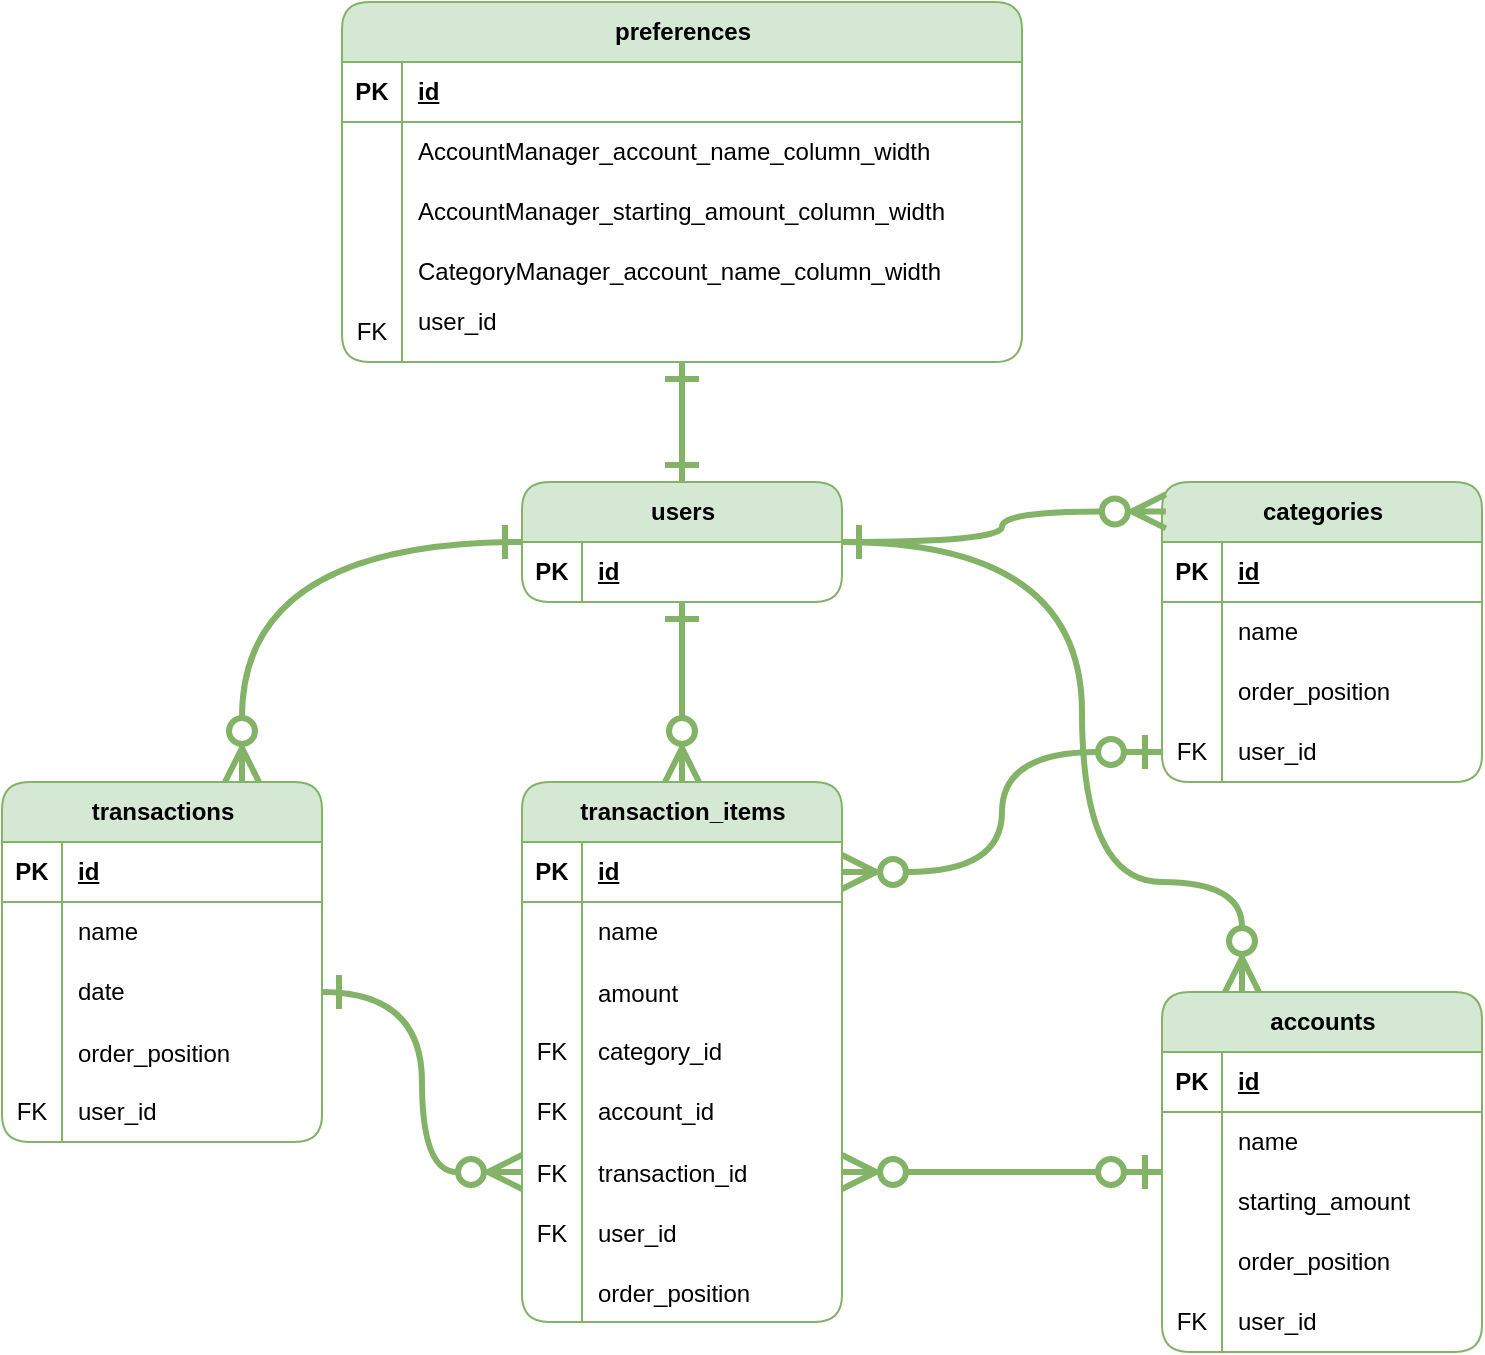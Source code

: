 <mxfile>
    <diagram id="R2lEEEUBdFMjLlhIrx00" name="Page-1">
        <mxGraphModel dx="1112" dy="1687" grid="1" gridSize="10" guides="1" tooltips="1" connect="1" arrows="1" fold="1" page="1" pageScale="1" pageWidth="850" pageHeight="1100" math="0" shadow="0" extFonts="Permanent Marker^https://fonts.googleapis.com/css?family=Permanent+Marker">
            <root>
                <mxCell id="0"/>
                <mxCell id="1" parent="0"/>
                <mxCell id="TJ_JR5VQIeQ7h5z75Moj-130" style="edgeStyle=orthogonalEdgeStyle;rounded=0;orthogonalLoop=1;jettySize=auto;html=1;entryX=1;entryY=0.5;entryDx=0;entryDy=0;shadow=0;strokeColor=#82b366;strokeWidth=3;align=center;verticalAlign=middle;fontFamily=Helvetica;fontSize=11;fontColor=default;labelBackgroundColor=default;elbow=vertical;jumpStyle=none;jumpSize=6;startArrow=ERzeroToOne;startFill=0;endArrow=ERzeroToMany;endFill=0;endSize=13;flowAnimation=0;targetPerimeterSpacing=0;curved=1;fillColor=#d5e8d4;startSize=13;" parent="1" source="TJ_JR5VQIeQ7h5z75Moj-18" target="TJ_JR5VQIeQ7h5z75Moj-89" edge="1">
                    <mxGeometry relative="1" as="geometry"/>
                </mxCell>
                <mxCell id="TJ_JR5VQIeQ7h5z75Moj-18" value="accounts" style="shape=table;startSize=30;container=1;collapsible=1;childLayout=tableLayout;fixedRows=1;rowLines=0;fontStyle=1;align=center;resizeLast=1;html=1;fillColor=#d5e8d4;strokeColor=#82b366;rounded=1;" parent="1" vertex="1">
                    <mxGeometry x="760" y="415" width="160" height="180" as="geometry"/>
                </mxCell>
                <mxCell id="TJ_JR5VQIeQ7h5z75Moj-19" value="" style="shape=tableRow;horizontal=0;startSize=0;swimlaneHead=0;swimlaneBody=0;fillColor=none;collapsible=0;dropTarget=0;points=[[0,0.5],[1,0.5]];portConstraint=eastwest;top=0;left=0;right=0;bottom=1;strokeColor=inherit;" parent="TJ_JR5VQIeQ7h5z75Moj-18" vertex="1">
                    <mxGeometry y="30" width="160" height="30" as="geometry"/>
                </mxCell>
                <mxCell id="TJ_JR5VQIeQ7h5z75Moj-20" value="PK" style="shape=partialRectangle;connectable=0;fillColor=none;top=0;left=0;bottom=0;right=0;fontStyle=1;overflow=hidden;whiteSpace=wrap;html=1;" parent="TJ_JR5VQIeQ7h5z75Moj-19" vertex="1">
                    <mxGeometry width="30" height="30" as="geometry">
                        <mxRectangle width="30" height="30" as="alternateBounds"/>
                    </mxGeometry>
                </mxCell>
                <mxCell id="TJ_JR5VQIeQ7h5z75Moj-21" value="id" style="shape=partialRectangle;connectable=0;fillColor=none;top=0;left=0;bottom=0;right=0;align=left;spacingLeft=6;fontStyle=5;overflow=hidden;whiteSpace=wrap;html=1;" parent="TJ_JR5VQIeQ7h5z75Moj-19" vertex="1">
                    <mxGeometry x="30" width="130" height="30" as="geometry">
                        <mxRectangle width="130" height="30" as="alternateBounds"/>
                    </mxGeometry>
                </mxCell>
                <mxCell id="TJ_JR5VQIeQ7h5z75Moj-22" value="" style="shape=tableRow;horizontal=0;startSize=0;swimlaneHead=0;swimlaneBody=0;fillColor=none;collapsible=0;dropTarget=0;points=[[0,0.5],[1,0.5]];portConstraint=eastwest;top=0;left=0;right=0;bottom=0;strokeColor=default;" parent="TJ_JR5VQIeQ7h5z75Moj-18" vertex="1">
                    <mxGeometry y="60" width="160" height="30" as="geometry"/>
                </mxCell>
                <mxCell id="TJ_JR5VQIeQ7h5z75Moj-23" value="" style="shape=partialRectangle;connectable=0;fillColor=none;top=0;left=0;bottom=0;right=0;editable=1;overflow=hidden;whiteSpace=wrap;html=1;" parent="TJ_JR5VQIeQ7h5z75Moj-22" vertex="1">
                    <mxGeometry width="30" height="30" as="geometry">
                        <mxRectangle width="30" height="30" as="alternateBounds"/>
                    </mxGeometry>
                </mxCell>
                <mxCell id="TJ_JR5VQIeQ7h5z75Moj-24" value="name" style="shape=partialRectangle;connectable=0;fillColor=none;top=0;left=0;bottom=0;right=0;align=left;spacingLeft=6;overflow=hidden;whiteSpace=wrap;html=1;" parent="TJ_JR5VQIeQ7h5z75Moj-22" vertex="1">
                    <mxGeometry x="30" width="130" height="30" as="geometry">
                        <mxRectangle width="130" height="30" as="alternateBounds"/>
                    </mxGeometry>
                </mxCell>
                <mxCell id="TJ_JR5VQIeQ7h5z75Moj-25" value="" style="shape=tableRow;horizontal=0;startSize=0;swimlaneHead=0;swimlaneBody=0;fillColor=none;collapsible=0;dropTarget=0;points=[[0,0.5],[1,0.5]];portConstraint=eastwest;top=0;left=0;right=0;bottom=0;" parent="TJ_JR5VQIeQ7h5z75Moj-18" vertex="1">
                    <mxGeometry y="90" width="160" height="30" as="geometry"/>
                </mxCell>
                <mxCell id="TJ_JR5VQIeQ7h5z75Moj-26" value="" style="shape=partialRectangle;connectable=0;fillColor=none;top=0;left=0;bottom=0;right=0;editable=1;overflow=hidden;whiteSpace=wrap;html=1;" parent="TJ_JR5VQIeQ7h5z75Moj-25" vertex="1">
                    <mxGeometry width="30" height="30" as="geometry">
                        <mxRectangle width="30" height="30" as="alternateBounds"/>
                    </mxGeometry>
                </mxCell>
                <mxCell id="TJ_JR5VQIeQ7h5z75Moj-27" value="starting_amount" style="shape=partialRectangle;connectable=0;fillColor=none;top=0;left=0;bottom=0;right=0;align=left;spacingLeft=6;overflow=hidden;whiteSpace=wrap;html=1;" parent="TJ_JR5VQIeQ7h5z75Moj-25" vertex="1">
                    <mxGeometry x="30" width="130" height="30" as="geometry">
                        <mxRectangle width="130" height="30" as="alternateBounds"/>
                    </mxGeometry>
                </mxCell>
                <mxCell id="TJ_JR5VQIeQ7h5z75Moj-28" value="" style="shape=tableRow;horizontal=0;startSize=0;swimlaneHead=0;swimlaneBody=0;fillColor=none;collapsible=0;dropTarget=0;points=[[0,0.5],[1,0.5]];portConstraint=eastwest;top=0;left=0;right=0;bottom=0;" parent="TJ_JR5VQIeQ7h5z75Moj-18" vertex="1">
                    <mxGeometry y="120" width="160" height="30" as="geometry"/>
                </mxCell>
                <mxCell id="TJ_JR5VQIeQ7h5z75Moj-29" value="" style="shape=partialRectangle;connectable=0;fillColor=none;top=0;left=0;bottom=0;right=0;editable=1;overflow=hidden;whiteSpace=wrap;html=1;" parent="TJ_JR5VQIeQ7h5z75Moj-28" vertex="1">
                    <mxGeometry width="30" height="30" as="geometry">
                        <mxRectangle width="30" height="30" as="alternateBounds"/>
                    </mxGeometry>
                </mxCell>
                <mxCell id="TJ_JR5VQIeQ7h5z75Moj-30" value="order_position&lt;span style=&quot;white-space: pre;&quot;&gt;&#9;&lt;/span&gt;" style="shape=partialRectangle;connectable=0;fillColor=none;top=0;left=0;bottom=0;right=0;align=left;spacingLeft=6;overflow=hidden;whiteSpace=wrap;html=1;" parent="TJ_JR5VQIeQ7h5z75Moj-28" vertex="1">
                    <mxGeometry x="30" width="130" height="30" as="geometry">
                        <mxRectangle width="130" height="30" as="alternateBounds"/>
                    </mxGeometry>
                </mxCell>
                <mxCell id="TJ_JR5VQIeQ7h5z75Moj-38" value="" style="shape=tableRow;horizontal=0;startSize=0;swimlaneHead=0;swimlaneBody=0;fillColor=none;collapsible=0;dropTarget=0;points=[[0,0.5],[1,0.5]];portConstraint=eastwest;top=0;left=0;right=0;bottom=0;" parent="TJ_JR5VQIeQ7h5z75Moj-18" vertex="1">
                    <mxGeometry y="150" width="160" height="30" as="geometry"/>
                </mxCell>
                <mxCell id="TJ_JR5VQIeQ7h5z75Moj-39" value="FK" style="shape=partialRectangle;connectable=0;fillColor=none;top=0;left=0;bottom=0;right=0;fontStyle=0;overflow=hidden;whiteSpace=wrap;html=1;" parent="TJ_JR5VQIeQ7h5z75Moj-38" vertex="1">
                    <mxGeometry width="30" height="30" as="geometry">
                        <mxRectangle width="30" height="30" as="alternateBounds"/>
                    </mxGeometry>
                </mxCell>
                <mxCell id="TJ_JR5VQIeQ7h5z75Moj-40" value="user_id" style="shape=partialRectangle;connectable=0;fillColor=none;top=0;left=0;bottom=0;right=0;align=left;spacingLeft=6;fontStyle=0;overflow=hidden;whiteSpace=wrap;html=1;" parent="TJ_JR5VQIeQ7h5z75Moj-38" vertex="1">
                    <mxGeometry x="30" width="130" height="30" as="geometry">
                        <mxRectangle width="130" height="30" as="alternateBounds"/>
                    </mxGeometry>
                </mxCell>
                <mxCell id="TJ_JR5VQIeQ7h5z75Moj-129" style="edgeStyle=orthogonalEdgeStyle;rounded=0;orthogonalLoop=1;jettySize=auto;html=1;entryX=1;entryY=0.5;entryDx=0;entryDy=0;shadow=0;strokeColor=#82b366;strokeWidth=3;align=center;verticalAlign=middle;fontFamily=Helvetica;fontSize=11;fontColor=default;labelBackgroundColor=default;elbow=vertical;jumpStyle=none;jumpSize=6;startArrow=ERzeroToOne;startFill=0;endArrow=ERzeroToMany;endFill=0;endSize=13;flowAnimation=0;targetPerimeterSpacing=0;curved=1;fillColor=#d5e8d4;exitX=0;exitY=0.5;exitDx=0;exitDy=0;startSize=13;sourcePerimeterSpacing=0;" parent="1" source="TJ_JR5VQIeQ7h5z75Moj-54" target="TJ_JR5VQIeQ7h5z75Moj-71" edge="1">
                    <mxGeometry relative="1" as="geometry"/>
                </mxCell>
                <mxCell id="TJ_JR5VQIeQ7h5z75Moj-41" value="categories" style="shape=table;startSize=30;container=1;collapsible=1;childLayout=tableLayout;fixedRows=1;rowLines=0;fontStyle=1;align=center;resizeLast=1;html=1;fillColor=#d5e8d4;strokeColor=#82b366;rounded=1;direction=east;shadow=0;" parent="1" vertex="1">
                    <mxGeometry x="760" y="160" width="160" height="150" as="geometry"/>
                </mxCell>
                <mxCell id="TJ_JR5VQIeQ7h5z75Moj-42" value="" style="shape=tableRow;horizontal=0;startSize=0;swimlaneHead=0;swimlaneBody=0;fillColor=none;collapsible=0;dropTarget=0;points=[[0,0.5],[1,0.5]];portConstraint=eastwest;top=0;left=0;right=0;bottom=1;strokeColor=inherit;" parent="TJ_JR5VQIeQ7h5z75Moj-41" vertex="1">
                    <mxGeometry y="30" width="160" height="30" as="geometry"/>
                </mxCell>
                <mxCell id="TJ_JR5VQIeQ7h5z75Moj-43" value="PK" style="shape=partialRectangle;connectable=0;fillColor=none;top=0;left=0;bottom=0;right=0;fontStyle=1;overflow=hidden;whiteSpace=wrap;html=1;" parent="TJ_JR5VQIeQ7h5z75Moj-42" vertex="1">
                    <mxGeometry width="30" height="30" as="geometry">
                        <mxRectangle width="30" height="30" as="alternateBounds"/>
                    </mxGeometry>
                </mxCell>
                <mxCell id="TJ_JR5VQIeQ7h5z75Moj-44" value="id" style="shape=partialRectangle;connectable=0;fillColor=none;top=0;left=0;bottom=0;right=0;align=left;spacingLeft=6;fontStyle=5;overflow=hidden;whiteSpace=wrap;html=1;strokeColor=default;" parent="TJ_JR5VQIeQ7h5z75Moj-42" vertex="1">
                    <mxGeometry x="30" width="130" height="30" as="geometry">
                        <mxRectangle width="130" height="30" as="alternateBounds"/>
                    </mxGeometry>
                </mxCell>
                <mxCell id="TJ_JR5VQIeQ7h5z75Moj-45" value="" style="shape=tableRow;horizontal=0;startSize=0;swimlaneHead=0;swimlaneBody=0;fillColor=none;collapsible=0;dropTarget=0;points=[[0,0.5],[1,0.5]];portConstraint=eastwest;top=0;left=0;right=0;bottom=0;" parent="TJ_JR5VQIeQ7h5z75Moj-41" vertex="1">
                    <mxGeometry y="60" width="160" height="30" as="geometry"/>
                </mxCell>
                <mxCell id="TJ_JR5VQIeQ7h5z75Moj-46" value="" style="shape=partialRectangle;connectable=0;fillColor=none;top=0;left=0;bottom=0;right=0;editable=1;overflow=hidden;whiteSpace=wrap;html=1;" parent="TJ_JR5VQIeQ7h5z75Moj-45" vertex="1">
                    <mxGeometry width="30" height="30" as="geometry">
                        <mxRectangle width="30" height="30" as="alternateBounds"/>
                    </mxGeometry>
                </mxCell>
                <mxCell id="TJ_JR5VQIeQ7h5z75Moj-47" value="name" style="shape=partialRectangle;connectable=0;fillColor=none;top=0;left=0;bottom=0;right=0;align=left;spacingLeft=6;overflow=hidden;whiteSpace=wrap;html=1;" parent="TJ_JR5VQIeQ7h5z75Moj-45" vertex="1">
                    <mxGeometry x="30" width="130" height="30" as="geometry">
                        <mxRectangle width="130" height="30" as="alternateBounds"/>
                    </mxGeometry>
                </mxCell>
                <mxCell id="TJ_JR5VQIeQ7h5z75Moj-51" value="" style="shape=tableRow;horizontal=0;startSize=0;swimlaneHead=0;swimlaneBody=0;fillColor=none;collapsible=0;dropTarget=0;points=[[0,0.5],[1,0.5]];portConstraint=eastwest;top=0;left=0;right=0;bottom=0;" parent="TJ_JR5VQIeQ7h5z75Moj-41" vertex="1">
                    <mxGeometry y="90" width="160" height="30" as="geometry"/>
                </mxCell>
                <mxCell id="TJ_JR5VQIeQ7h5z75Moj-52" value="" style="shape=partialRectangle;connectable=0;fillColor=none;top=0;left=0;bottom=0;right=0;editable=1;overflow=hidden;whiteSpace=wrap;html=1;" parent="TJ_JR5VQIeQ7h5z75Moj-51" vertex="1">
                    <mxGeometry width="30" height="30" as="geometry">
                        <mxRectangle width="30" height="30" as="alternateBounds"/>
                    </mxGeometry>
                </mxCell>
                <mxCell id="TJ_JR5VQIeQ7h5z75Moj-53" value="order_position&lt;span style=&quot;white-space: pre;&quot;&gt;&#9;&lt;/span&gt;" style="shape=partialRectangle;connectable=0;fillColor=none;top=0;left=0;bottom=0;right=0;align=left;spacingLeft=6;overflow=hidden;whiteSpace=wrap;html=1;" parent="TJ_JR5VQIeQ7h5z75Moj-51" vertex="1">
                    <mxGeometry x="30" width="130" height="30" as="geometry">
                        <mxRectangle width="130" height="30" as="alternateBounds"/>
                    </mxGeometry>
                </mxCell>
                <mxCell id="TJ_JR5VQIeQ7h5z75Moj-54" value="" style="shape=tableRow;horizontal=0;startSize=0;swimlaneHead=0;swimlaneBody=0;fillColor=none;collapsible=0;dropTarget=0;points=[[0,0.5],[1,0.5]];portConstraint=eastwest;top=0;left=0;right=0;bottom=0;" parent="TJ_JR5VQIeQ7h5z75Moj-41" vertex="1">
                    <mxGeometry y="120" width="160" height="30" as="geometry"/>
                </mxCell>
                <mxCell id="TJ_JR5VQIeQ7h5z75Moj-55" value="FK" style="shape=partialRectangle;connectable=0;fillColor=none;top=0;left=0;bottom=0;right=0;fontStyle=0;overflow=hidden;whiteSpace=wrap;html=1;" parent="TJ_JR5VQIeQ7h5z75Moj-54" vertex="1">
                    <mxGeometry width="30" height="30" as="geometry">
                        <mxRectangle width="30" height="30" as="alternateBounds"/>
                    </mxGeometry>
                </mxCell>
                <mxCell id="TJ_JR5VQIeQ7h5z75Moj-56" value="user_id" style="shape=partialRectangle;connectable=0;fillColor=none;top=0;left=0;bottom=0;right=0;align=left;spacingLeft=6;fontStyle=0;overflow=hidden;whiteSpace=wrap;html=1;" parent="TJ_JR5VQIeQ7h5z75Moj-54" vertex="1">
                    <mxGeometry x="30" width="130" height="30" as="geometry">
                        <mxRectangle width="130" height="30" as="alternateBounds"/>
                    </mxGeometry>
                </mxCell>
                <mxCell id="TJ_JR5VQIeQ7h5z75Moj-57" value="transactions" style="shape=table;startSize=30;container=1;collapsible=1;childLayout=tableLayout;fixedRows=1;rowLines=0;fontStyle=1;align=center;resizeLast=1;html=1;fillColor=#d5e8d4;strokeColor=#82b366;rounded=1;" parent="1" vertex="1">
                    <mxGeometry x="180" y="310" width="160" height="180" as="geometry"/>
                </mxCell>
                <mxCell id="TJ_JR5VQIeQ7h5z75Moj-58" value="" style="shape=tableRow;horizontal=0;startSize=0;swimlaneHead=0;swimlaneBody=0;fillColor=none;collapsible=0;dropTarget=0;points=[[0,0.5],[1,0.5]];portConstraint=eastwest;top=0;left=0;right=0;bottom=1;strokeColor=inherit;" parent="TJ_JR5VQIeQ7h5z75Moj-57" vertex="1">
                    <mxGeometry y="30" width="160" height="30" as="geometry"/>
                </mxCell>
                <mxCell id="TJ_JR5VQIeQ7h5z75Moj-59" value="PK" style="shape=partialRectangle;connectable=0;fillColor=none;top=0;left=0;bottom=0;right=0;fontStyle=1;overflow=hidden;whiteSpace=wrap;html=1;" parent="TJ_JR5VQIeQ7h5z75Moj-58" vertex="1">
                    <mxGeometry width="30" height="30" as="geometry">
                        <mxRectangle width="30" height="30" as="alternateBounds"/>
                    </mxGeometry>
                </mxCell>
                <mxCell id="TJ_JR5VQIeQ7h5z75Moj-60" value="id" style="shape=partialRectangle;connectable=0;fillColor=none;top=0;left=0;bottom=0;right=0;align=left;spacingLeft=6;fontStyle=5;overflow=hidden;whiteSpace=wrap;html=1;" parent="TJ_JR5VQIeQ7h5z75Moj-58" vertex="1">
                    <mxGeometry x="30" width="130" height="30" as="geometry">
                        <mxRectangle width="130" height="30" as="alternateBounds"/>
                    </mxGeometry>
                </mxCell>
                <mxCell id="TJ_JR5VQIeQ7h5z75Moj-61" value="" style="shape=tableRow;horizontal=0;startSize=0;swimlaneHead=0;swimlaneBody=0;fillColor=none;collapsible=0;dropTarget=0;points=[[0,0.5],[1,0.5]];portConstraint=eastwest;top=0;left=0;right=0;bottom=0;" parent="TJ_JR5VQIeQ7h5z75Moj-57" vertex="1">
                    <mxGeometry y="60" width="160" height="30" as="geometry"/>
                </mxCell>
                <mxCell id="TJ_JR5VQIeQ7h5z75Moj-62" value="" style="shape=partialRectangle;connectable=0;fillColor=none;top=0;left=0;bottom=0;right=0;editable=1;overflow=hidden;whiteSpace=wrap;html=1;" parent="TJ_JR5VQIeQ7h5z75Moj-61" vertex="1">
                    <mxGeometry width="30" height="30" as="geometry">
                        <mxRectangle width="30" height="30" as="alternateBounds"/>
                    </mxGeometry>
                </mxCell>
                <mxCell id="TJ_JR5VQIeQ7h5z75Moj-63" value="name" style="shape=partialRectangle;connectable=0;fillColor=none;top=0;left=0;bottom=0;right=0;align=left;spacingLeft=6;overflow=hidden;whiteSpace=wrap;html=1;" parent="TJ_JR5VQIeQ7h5z75Moj-61" vertex="1">
                    <mxGeometry x="30" width="130" height="30" as="geometry">
                        <mxRectangle width="130" height="30" as="alternateBounds"/>
                    </mxGeometry>
                </mxCell>
                <mxCell id="TJ_JR5VQIeQ7h5z75Moj-64" value="" style="shape=tableRow;horizontal=0;startSize=0;swimlaneHead=0;swimlaneBody=0;fillColor=none;collapsible=0;dropTarget=0;points=[[0,0.5],[1,0.5]];portConstraint=eastwest;top=0;left=0;right=0;bottom=0;" parent="TJ_JR5VQIeQ7h5z75Moj-57" vertex="1">
                    <mxGeometry y="90" width="160" height="30" as="geometry"/>
                </mxCell>
                <mxCell id="TJ_JR5VQIeQ7h5z75Moj-65" value="" style="shape=partialRectangle;connectable=0;fillColor=none;top=0;left=0;bottom=0;right=0;editable=1;overflow=hidden;whiteSpace=wrap;html=1;" parent="TJ_JR5VQIeQ7h5z75Moj-64" vertex="1">
                    <mxGeometry width="30" height="30" as="geometry">
                        <mxRectangle width="30" height="30" as="alternateBounds"/>
                    </mxGeometry>
                </mxCell>
                <mxCell id="TJ_JR5VQIeQ7h5z75Moj-66" value="date" style="shape=partialRectangle;connectable=0;fillColor=none;top=0;left=0;bottom=0;right=0;align=left;spacingLeft=6;overflow=hidden;whiteSpace=wrap;html=1;" parent="TJ_JR5VQIeQ7h5z75Moj-64" vertex="1">
                    <mxGeometry x="30" width="130" height="30" as="geometry">
                        <mxRectangle width="130" height="30" as="alternateBounds"/>
                    </mxGeometry>
                </mxCell>
                <mxCell id="TJ_JR5VQIeQ7h5z75Moj-83" value="" style="shape=tableRow;horizontal=0;startSize=0;swimlaneHead=0;swimlaneBody=0;fillColor=none;collapsible=0;dropTarget=0;points=[[0,0.5],[1,0.5]];portConstraint=eastwest;top=0;left=0;right=0;bottom=0;" parent="TJ_JR5VQIeQ7h5z75Moj-57" vertex="1">
                    <mxGeometry y="120" width="160" height="30" as="geometry"/>
                </mxCell>
                <mxCell id="TJ_JR5VQIeQ7h5z75Moj-84" value="" style="shape=partialRectangle;connectable=0;fillColor=none;top=0;left=0;bottom=0;right=0;editable=1;overflow=hidden;" parent="TJ_JR5VQIeQ7h5z75Moj-83" vertex="1">
                    <mxGeometry width="30" height="30" as="geometry">
                        <mxRectangle width="30" height="30" as="alternateBounds"/>
                    </mxGeometry>
                </mxCell>
                <mxCell id="TJ_JR5VQIeQ7h5z75Moj-85" value="order_position" style="shape=partialRectangle;connectable=0;fillColor=none;top=0;left=0;bottom=0;right=0;align=left;spacingLeft=6;overflow=hidden;" parent="TJ_JR5VQIeQ7h5z75Moj-83" vertex="1">
                    <mxGeometry x="30" width="130" height="30" as="geometry">
                        <mxRectangle width="130" height="30" as="alternateBounds"/>
                    </mxGeometry>
                </mxCell>
                <mxCell id="TJ_JR5VQIeQ7h5z75Moj-67" value="" style="shape=tableRow;horizontal=0;startSize=0;swimlaneHead=0;swimlaneBody=0;fillColor=none;collapsible=0;dropTarget=0;points=[[0,0.5],[1,0.5]];portConstraint=eastwest;top=0;left=0;right=0;bottom=0;" parent="TJ_JR5VQIeQ7h5z75Moj-57" vertex="1">
                    <mxGeometry y="150" width="160" height="30" as="geometry"/>
                </mxCell>
                <mxCell id="TJ_JR5VQIeQ7h5z75Moj-68" value="FK" style="shape=partialRectangle;connectable=0;fillColor=none;top=0;left=0;bottom=0;right=0;editable=1;overflow=hidden;whiteSpace=wrap;html=1;" parent="TJ_JR5VQIeQ7h5z75Moj-67" vertex="1">
                    <mxGeometry width="30" height="30" as="geometry">
                        <mxRectangle width="30" height="30" as="alternateBounds"/>
                    </mxGeometry>
                </mxCell>
                <mxCell id="TJ_JR5VQIeQ7h5z75Moj-69" value="user_id" style="shape=partialRectangle;connectable=0;fillColor=none;top=0;left=0;bottom=0;right=0;align=left;spacingLeft=6;overflow=hidden;whiteSpace=wrap;html=1;" parent="TJ_JR5VQIeQ7h5z75Moj-67" vertex="1">
                    <mxGeometry x="30" width="130" height="30" as="geometry">
                        <mxRectangle width="130" height="30" as="alternateBounds"/>
                    </mxGeometry>
                </mxCell>
                <mxCell id="TJ_JR5VQIeQ7h5z75Moj-70" value="transaction_items" style="shape=table;startSize=30;container=1;collapsible=1;childLayout=tableLayout;fixedRows=1;rowLines=0;fontStyle=1;align=center;resizeLast=1;html=1;fillColor=#d5e8d4;strokeColor=#82b366;rounded=1;" parent="1" vertex="1">
                    <mxGeometry x="440" y="310" width="160" height="270" as="geometry"/>
                </mxCell>
                <mxCell id="TJ_JR5VQIeQ7h5z75Moj-71" value="" style="shape=tableRow;horizontal=0;startSize=0;swimlaneHead=0;swimlaneBody=0;fillColor=none;collapsible=0;dropTarget=0;points=[[0,0.5],[1,0.5]];portConstraint=eastwest;top=0;left=0;right=0;bottom=1;strokeColor=inherit;" parent="TJ_JR5VQIeQ7h5z75Moj-70" vertex="1">
                    <mxGeometry y="30" width="160" height="30" as="geometry"/>
                </mxCell>
                <mxCell id="TJ_JR5VQIeQ7h5z75Moj-72" value="PK" style="shape=partialRectangle;connectable=0;fillColor=none;top=0;left=0;bottom=0;right=0;fontStyle=1;overflow=hidden;whiteSpace=wrap;html=1;" parent="TJ_JR5VQIeQ7h5z75Moj-71" vertex="1">
                    <mxGeometry width="30" height="30" as="geometry">
                        <mxRectangle width="30" height="30" as="alternateBounds"/>
                    </mxGeometry>
                </mxCell>
                <mxCell id="TJ_JR5VQIeQ7h5z75Moj-73" value="id" style="shape=partialRectangle;connectable=0;fillColor=none;top=0;left=0;bottom=0;right=0;align=left;spacingLeft=6;fontStyle=5;overflow=hidden;whiteSpace=wrap;html=1;" parent="TJ_JR5VQIeQ7h5z75Moj-71" vertex="1">
                    <mxGeometry x="30" width="130" height="30" as="geometry">
                        <mxRectangle width="130" height="30" as="alternateBounds"/>
                    </mxGeometry>
                </mxCell>
                <mxCell id="TJ_JR5VQIeQ7h5z75Moj-74" value="" style="shape=tableRow;horizontal=0;startSize=0;swimlaneHead=0;swimlaneBody=0;fillColor=none;collapsible=0;dropTarget=0;points=[[0,0.5],[1,0.5]];portConstraint=eastwest;top=0;left=0;right=0;bottom=0;" parent="TJ_JR5VQIeQ7h5z75Moj-70" vertex="1">
                    <mxGeometry y="60" width="160" height="30" as="geometry"/>
                </mxCell>
                <mxCell id="TJ_JR5VQIeQ7h5z75Moj-75" value="" style="shape=partialRectangle;connectable=0;fillColor=none;top=0;left=0;bottom=0;right=0;editable=1;overflow=hidden;whiteSpace=wrap;html=1;" parent="TJ_JR5VQIeQ7h5z75Moj-74" vertex="1">
                    <mxGeometry width="30" height="30" as="geometry">
                        <mxRectangle width="30" height="30" as="alternateBounds"/>
                    </mxGeometry>
                </mxCell>
                <mxCell id="TJ_JR5VQIeQ7h5z75Moj-76" value="name" style="shape=partialRectangle;connectable=0;fillColor=none;top=0;left=0;bottom=0;right=0;align=left;spacingLeft=6;overflow=hidden;whiteSpace=wrap;html=1;" parent="TJ_JR5VQIeQ7h5z75Moj-74" vertex="1">
                    <mxGeometry x="30" width="130" height="30" as="geometry">
                        <mxRectangle width="130" height="30" as="alternateBounds"/>
                    </mxGeometry>
                </mxCell>
                <mxCell id="TJ_JR5VQIeQ7h5z75Moj-86" value="" style="shape=tableRow;horizontal=0;startSize=0;swimlaneHead=0;swimlaneBody=0;fillColor=none;collapsible=0;dropTarget=0;points=[[0,0.5],[1,0.5]];portConstraint=eastwest;top=0;left=0;right=0;bottom=0;" parent="TJ_JR5VQIeQ7h5z75Moj-70" vertex="1">
                    <mxGeometry y="90" width="160" height="30" as="geometry"/>
                </mxCell>
                <mxCell id="TJ_JR5VQIeQ7h5z75Moj-87" value="" style="shape=partialRectangle;connectable=0;fillColor=none;top=0;left=0;bottom=0;right=0;editable=1;overflow=hidden;" parent="TJ_JR5VQIeQ7h5z75Moj-86" vertex="1">
                    <mxGeometry width="30" height="30" as="geometry">
                        <mxRectangle width="30" height="30" as="alternateBounds"/>
                    </mxGeometry>
                </mxCell>
                <mxCell id="TJ_JR5VQIeQ7h5z75Moj-88" value="amount" style="shape=partialRectangle;connectable=0;fillColor=none;top=0;left=0;bottom=0;right=0;align=left;spacingLeft=6;overflow=hidden;" parent="TJ_JR5VQIeQ7h5z75Moj-86" vertex="1">
                    <mxGeometry x="30" width="130" height="30" as="geometry">
                        <mxRectangle width="130" height="30" as="alternateBounds"/>
                    </mxGeometry>
                </mxCell>
                <mxCell id="TJ_JR5VQIeQ7h5z75Moj-77" value="" style="shape=tableRow;horizontal=0;startSize=0;swimlaneHead=0;swimlaneBody=0;fillColor=none;collapsible=0;dropTarget=0;points=[[0,0.5],[1,0.5]];portConstraint=eastwest;top=0;left=0;right=0;bottom=0;" parent="TJ_JR5VQIeQ7h5z75Moj-70" vertex="1">
                    <mxGeometry y="120" width="160" height="30" as="geometry"/>
                </mxCell>
                <mxCell id="TJ_JR5VQIeQ7h5z75Moj-78" value="FK" style="shape=partialRectangle;connectable=0;fillColor=none;top=0;left=0;bottom=0;right=0;editable=1;overflow=hidden;whiteSpace=wrap;html=1;" parent="TJ_JR5VQIeQ7h5z75Moj-77" vertex="1">
                    <mxGeometry width="30" height="30" as="geometry">
                        <mxRectangle width="30" height="30" as="alternateBounds"/>
                    </mxGeometry>
                </mxCell>
                <mxCell id="TJ_JR5VQIeQ7h5z75Moj-79" value="category_id" style="shape=partialRectangle;connectable=0;fillColor=none;top=0;left=0;bottom=0;right=0;align=left;spacingLeft=6;overflow=hidden;whiteSpace=wrap;html=1;" parent="TJ_JR5VQIeQ7h5z75Moj-77" vertex="1">
                    <mxGeometry x="30" width="130" height="30" as="geometry">
                        <mxRectangle width="130" height="30" as="alternateBounds"/>
                    </mxGeometry>
                </mxCell>
                <mxCell id="TJ_JR5VQIeQ7h5z75Moj-80" value="" style="shape=tableRow;horizontal=0;startSize=0;swimlaneHead=0;swimlaneBody=0;fillColor=none;collapsible=0;dropTarget=0;points=[[0,0.5],[1,0.5]];portConstraint=eastwest;top=0;left=0;right=0;bottom=0;" parent="TJ_JR5VQIeQ7h5z75Moj-70" vertex="1">
                    <mxGeometry y="150" width="160" height="30" as="geometry"/>
                </mxCell>
                <mxCell id="TJ_JR5VQIeQ7h5z75Moj-81" value="FK" style="shape=partialRectangle;connectable=0;fillColor=none;top=0;left=0;bottom=0;right=0;editable=1;overflow=hidden;whiteSpace=wrap;html=1;" parent="TJ_JR5VQIeQ7h5z75Moj-80" vertex="1">
                    <mxGeometry width="30" height="30" as="geometry">
                        <mxRectangle width="30" height="30" as="alternateBounds"/>
                    </mxGeometry>
                </mxCell>
                <mxCell id="TJ_JR5VQIeQ7h5z75Moj-82" value="account_id" style="shape=partialRectangle;connectable=0;fillColor=none;top=0;left=0;bottom=0;right=0;align=left;spacingLeft=6;overflow=hidden;whiteSpace=wrap;html=1;" parent="TJ_JR5VQIeQ7h5z75Moj-80" vertex="1">
                    <mxGeometry x="30" width="130" height="30" as="geometry">
                        <mxRectangle width="130" height="30" as="alternateBounds"/>
                    </mxGeometry>
                </mxCell>
                <mxCell id="TJ_JR5VQIeQ7h5z75Moj-89" value="" style="shape=tableRow;horizontal=0;startSize=0;swimlaneHead=0;swimlaneBody=0;fillColor=none;collapsible=0;dropTarget=0;points=[[0,0.5],[1,0.5]];portConstraint=eastwest;top=0;left=0;right=0;bottom=0;" parent="TJ_JR5VQIeQ7h5z75Moj-70" vertex="1">
                    <mxGeometry y="180" width="160" height="30" as="geometry"/>
                </mxCell>
                <mxCell id="TJ_JR5VQIeQ7h5z75Moj-90" value="FK" style="shape=partialRectangle;connectable=0;fillColor=none;top=0;left=0;bottom=0;right=0;editable=1;overflow=hidden;" parent="TJ_JR5VQIeQ7h5z75Moj-89" vertex="1">
                    <mxGeometry width="30" height="30" as="geometry">
                        <mxRectangle width="30" height="30" as="alternateBounds"/>
                    </mxGeometry>
                </mxCell>
                <mxCell id="TJ_JR5VQIeQ7h5z75Moj-91" value="transaction_id" style="shape=partialRectangle;connectable=0;fillColor=none;top=0;left=0;bottom=0;right=0;align=left;spacingLeft=6;overflow=hidden;" parent="TJ_JR5VQIeQ7h5z75Moj-89" vertex="1">
                    <mxGeometry x="30" width="130" height="30" as="geometry">
                        <mxRectangle width="130" height="30" as="alternateBounds"/>
                    </mxGeometry>
                </mxCell>
                <mxCell id="TJ_JR5VQIeQ7h5z75Moj-92" value="" style="shape=tableRow;horizontal=0;startSize=0;swimlaneHead=0;swimlaneBody=0;fillColor=none;collapsible=0;dropTarget=0;points=[[0,0.5],[1,0.5]];portConstraint=eastwest;top=0;left=0;right=0;bottom=0;" parent="TJ_JR5VQIeQ7h5z75Moj-70" vertex="1">
                    <mxGeometry y="210" width="160" height="30" as="geometry"/>
                </mxCell>
                <mxCell id="TJ_JR5VQIeQ7h5z75Moj-93" value="FK" style="shape=partialRectangle;connectable=0;fillColor=none;top=0;left=0;bottom=0;right=0;editable=1;overflow=hidden;" parent="TJ_JR5VQIeQ7h5z75Moj-92" vertex="1">
                    <mxGeometry width="30" height="30" as="geometry">
                        <mxRectangle width="30" height="30" as="alternateBounds"/>
                    </mxGeometry>
                </mxCell>
                <mxCell id="TJ_JR5VQIeQ7h5z75Moj-94" value="user_id" style="shape=partialRectangle;connectable=0;fillColor=none;top=0;left=0;bottom=0;right=0;align=left;spacingLeft=6;overflow=hidden;" parent="TJ_JR5VQIeQ7h5z75Moj-92" vertex="1">
                    <mxGeometry x="30" width="130" height="30" as="geometry">
                        <mxRectangle width="130" height="30" as="alternateBounds"/>
                    </mxGeometry>
                </mxCell>
                <mxCell id="5" style="shape=tableRow;horizontal=0;startSize=0;swimlaneHead=0;swimlaneBody=0;fillColor=none;collapsible=0;dropTarget=0;points=[[0,0.5],[1,0.5]];portConstraint=eastwest;top=0;left=0;right=0;bottom=0;" vertex="1" parent="TJ_JR5VQIeQ7h5z75Moj-70">
                    <mxGeometry y="240" width="160" height="30" as="geometry"/>
                </mxCell>
                <mxCell id="6" style="shape=partialRectangle;connectable=0;fillColor=none;top=0;left=0;bottom=0;right=0;editable=1;overflow=hidden;" vertex="1" parent="5">
                    <mxGeometry width="30" height="30" as="geometry">
                        <mxRectangle width="30" height="30" as="alternateBounds"/>
                    </mxGeometry>
                </mxCell>
                <mxCell id="7" value="order_position" style="shape=partialRectangle;connectable=0;fillColor=none;top=0;left=0;bottom=0;right=0;align=left;spacingLeft=6;overflow=hidden;" vertex="1" parent="5">
                    <mxGeometry x="30" width="130" height="30" as="geometry">
                        <mxRectangle width="130" height="30" as="alternateBounds"/>
                    </mxGeometry>
                </mxCell>
                <mxCell id="TJ_JR5VQIeQ7h5z75Moj-125" style="edgeStyle=orthogonalEdgeStyle;rounded=0;orthogonalLoop=1;jettySize=auto;html=1;entryX=0.012;entryY=0.098;entryDx=0;entryDy=0;shadow=0;strokeColor=#82b366;strokeWidth=3;align=center;verticalAlign=middle;fontFamily=Helvetica;fontSize=11;fontColor=default;labelBackgroundColor=default;elbow=vertical;jumpStyle=none;jumpSize=6;startArrow=ERone;startFill=0;endArrow=ERzeroToMany;endFill=0;flowAnimation=0;fillColor=#d5e8d4;targetPerimeterSpacing=0;endSize=13;curved=1;entryPerimeter=0;startSize=13;" parent="1" source="TJ_JR5VQIeQ7h5z75Moj-95" target="TJ_JR5VQIeQ7h5z75Moj-41" edge="1">
                    <mxGeometry relative="1" as="geometry"/>
                </mxCell>
                <mxCell id="TJ_JR5VQIeQ7h5z75Moj-126" style="edgeStyle=orthogonalEdgeStyle;rounded=0;orthogonalLoop=1;jettySize=auto;html=1;entryX=0.25;entryY=0;entryDx=0;entryDy=0;shadow=0;strokeColor=#82b366;strokeWidth=3;align=center;verticalAlign=middle;fontFamily=Helvetica;fontSize=11;fontColor=default;labelBackgroundColor=default;elbow=vertical;jumpStyle=none;jumpSize=6;startArrow=ERone;startFill=0;endArrow=ERzeroToMany;endFill=0;endSize=13;flowAnimation=0;targetPerimeterSpacing=0;fillColor=#d5e8d4;curved=1;startSize=13;" parent="1" source="TJ_JR5VQIeQ7h5z75Moj-95" target="TJ_JR5VQIeQ7h5z75Moj-18" edge="1">
                    <mxGeometry relative="1" as="geometry">
                        <Array as="points">
                            <mxPoint x="720" y="190"/>
                            <mxPoint x="720" y="360"/>
                            <mxPoint x="800" y="360"/>
                        </Array>
                    </mxGeometry>
                </mxCell>
                <mxCell id="TJ_JR5VQIeQ7h5z75Moj-127" style="edgeStyle=orthogonalEdgeStyle;rounded=0;orthogonalLoop=1;jettySize=auto;html=1;entryX=0.75;entryY=0;entryDx=0;entryDy=0;shadow=0;strokeColor=#82b366;strokeWidth=3;align=center;verticalAlign=middle;fontFamily=Helvetica;fontSize=11;fontColor=default;labelBackgroundColor=default;elbow=vertical;jumpStyle=none;jumpSize=6;startArrow=ERone;startFill=0;endArrow=ERzeroToMany;endFill=0;endSize=13;flowAnimation=0;targetPerimeterSpacing=0;curved=1;fillColor=#d5e8d4;startSize=13;" parent="1" source="TJ_JR5VQIeQ7h5z75Moj-95" target="TJ_JR5VQIeQ7h5z75Moj-57" edge="1">
                    <mxGeometry relative="1" as="geometry"/>
                </mxCell>
                <mxCell id="TJ_JR5VQIeQ7h5z75Moj-128" style="edgeStyle=orthogonalEdgeStyle;rounded=0;orthogonalLoop=1;jettySize=auto;html=1;shadow=0;strokeColor=#82b366;strokeWidth=3;align=center;verticalAlign=middle;fontFamily=Helvetica;fontSize=11;fontColor=default;labelBackgroundColor=default;elbow=vertical;jumpStyle=none;jumpSize=6;startArrow=ERone;startFill=0;endArrow=ERzeroToMany;endFill=0;endSize=13;flowAnimation=0;targetPerimeterSpacing=0;curved=1;fillColor=#d5e8d4;entryX=0.5;entryY=0;entryDx=0;entryDy=0;startSize=13;" parent="1" source="TJ_JR5VQIeQ7h5z75Moj-95" target="TJ_JR5VQIeQ7h5z75Moj-70" edge="1">
                    <mxGeometry relative="1" as="geometry">
                        <mxPoint x="470" y="270" as="targetPoint"/>
                        <Array as="points">
                            <mxPoint x="520" y="260"/>
                            <mxPoint x="520" y="260"/>
                        </Array>
                    </mxGeometry>
                </mxCell>
                <mxCell id="TJ_JR5VQIeQ7h5z75Moj-95" value="users" style="shape=table;startSize=30;container=1;collapsible=1;childLayout=tableLayout;fixedRows=1;rowLines=0;fontStyle=1;align=center;resizeLast=1;html=1;rounded=1;fillColor=#d5e8d4;strokeColor=#82b366;swimlaneLine=1;bottom=0;top=0;" parent="1" vertex="1">
                    <mxGeometry x="440" y="160" width="160" height="60" as="geometry"/>
                </mxCell>
                <mxCell id="TJ_JR5VQIeQ7h5z75Moj-96" value="" style="shape=tableRow;horizontal=0;startSize=0;swimlaneHead=0;swimlaneBody=0;fillColor=none;collapsible=0;dropTarget=0;points=[[0,0.5],[1,0.5]];portConstraint=eastwest;top=0;left=0;right=0;bottom=0;strokeColor=inherit;swimlaneLine=1;" parent="TJ_JR5VQIeQ7h5z75Moj-95" vertex="1">
                    <mxGeometry y="30" width="160" height="30" as="geometry"/>
                </mxCell>
                <mxCell id="TJ_JR5VQIeQ7h5z75Moj-97" value="PK" style="shape=partialRectangle;connectable=0;fillColor=none;top=0;left=0;bottom=0;right=0;fontStyle=1;overflow=hidden;whiteSpace=wrap;html=1;swimlaneLine=1;" parent="TJ_JR5VQIeQ7h5z75Moj-96" vertex="1">
                    <mxGeometry width="30" height="30" as="geometry">
                        <mxRectangle width="30" height="30" as="alternateBounds"/>
                    </mxGeometry>
                </mxCell>
                <mxCell id="TJ_JR5VQIeQ7h5z75Moj-98" value="id" style="shape=partialRectangle;connectable=0;fillColor=none;top=0;left=0;bottom=0;right=0;align=left;spacingLeft=6;fontStyle=5;overflow=hidden;whiteSpace=wrap;html=1;swimlaneLine=1;" parent="TJ_JR5VQIeQ7h5z75Moj-96" vertex="1">
                    <mxGeometry x="30" width="130" height="30" as="geometry">
                        <mxRectangle width="130" height="30" as="alternateBounds"/>
                    </mxGeometry>
                </mxCell>
                <mxCell id="TJ_JR5VQIeQ7h5z75Moj-132" style="edgeStyle=orthogonalEdgeStyle;rounded=0;orthogonalLoop=1;jettySize=auto;html=1;entryX=0.5;entryY=0;entryDx=0;entryDy=0;shadow=0;strokeColor=#82b366;strokeWidth=3;align=center;verticalAlign=middle;fontFamily=Helvetica;fontSize=11;fontColor=default;labelBackgroundColor=default;elbow=vertical;jumpStyle=none;jumpSize=6;startArrow=ERone;startFill=0;endArrow=ERone;endFill=0;endSize=13;flowAnimation=0;targetPerimeterSpacing=0;curved=1;fillColor=#d5e8d4;startSize=13;" parent="1" source="TJ_JR5VQIeQ7h5z75Moj-111" target="TJ_JR5VQIeQ7h5z75Moj-95" edge="1">
                    <mxGeometry relative="1" as="geometry"/>
                </mxCell>
                <mxCell id="TJ_JR5VQIeQ7h5z75Moj-111" value="preferences" style="shape=table;startSize=30;container=1;collapsible=1;childLayout=tableLayout;fixedRows=1;rowLines=0;fontStyle=1;align=center;resizeLast=1;html=1;fillColor=#d5e8d4;strokeColor=#82b366;rounded=1;" parent="1" vertex="1">
                    <mxGeometry x="350" y="-80" width="340" height="180" as="geometry"/>
                </mxCell>
                <mxCell id="TJ_JR5VQIeQ7h5z75Moj-112" value="" style="shape=tableRow;horizontal=0;startSize=0;swimlaneHead=0;swimlaneBody=0;fillColor=none;collapsible=0;dropTarget=0;points=[[0,0.5],[1,0.5]];portConstraint=eastwest;top=0;left=0;right=0;bottom=1;strokeColor=inherit;" parent="TJ_JR5VQIeQ7h5z75Moj-111" vertex="1">
                    <mxGeometry y="30" width="340" height="30" as="geometry"/>
                </mxCell>
                <mxCell id="TJ_JR5VQIeQ7h5z75Moj-113" value="PK" style="shape=partialRectangle;connectable=0;fillColor=none;top=0;left=0;bottom=0;right=0;fontStyle=1;overflow=hidden;whiteSpace=wrap;html=1;" parent="TJ_JR5VQIeQ7h5z75Moj-112" vertex="1">
                    <mxGeometry width="30" height="30" as="geometry">
                        <mxRectangle width="30" height="30" as="alternateBounds"/>
                    </mxGeometry>
                </mxCell>
                <mxCell id="TJ_JR5VQIeQ7h5z75Moj-114" value="id" style="shape=partialRectangle;connectable=0;fillColor=none;top=0;left=0;bottom=0;right=0;align=left;spacingLeft=6;fontStyle=5;overflow=hidden;whiteSpace=wrap;html=1;" parent="TJ_JR5VQIeQ7h5z75Moj-112" vertex="1">
                    <mxGeometry x="30" width="310" height="30" as="geometry">
                        <mxRectangle width="310" height="30" as="alternateBounds"/>
                    </mxGeometry>
                </mxCell>
                <mxCell id="TJ_JR5VQIeQ7h5z75Moj-115" value="" style="shape=tableRow;horizontal=0;startSize=0;swimlaneHead=0;swimlaneBody=0;fillColor=none;collapsible=0;dropTarget=0;points=[[0,0.5],[1,0.5]];portConstraint=eastwest;top=0;left=0;right=0;bottom=0;" parent="TJ_JR5VQIeQ7h5z75Moj-111" vertex="1">
                    <mxGeometry y="60" width="340" height="30" as="geometry"/>
                </mxCell>
                <mxCell id="TJ_JR5VQIeQ7h5z75Moj-116" value="" style="shape=partialRectangle;connectable=0;fillColor=none;top=0;left=0;bottom=0;right=0;editable=1;overflow=hidden;whiteSpace=wrap;html=1;" parent="TJ_JR5VQIeQ7h5z75Moj-115" vertex="1">
                    <mxGeometry width="30" height="30" as="geometry">
                        <mxRectangle width="30" height="30" as="alternateBounds"/>
                    </mxGeometry>
                </mxCell>
                <mxCell id="TJ_JR5VQIeQ7h5z75Moj-117" value="AccountManager_account_name_column_width" style="shape=partialRectangle;connectable=0;fillColor=none;top=0;left=0;bottom=0;right=0;align=left;spacingLeft=6;overflow=hidden;whiteSpace=wrap;html=1;" parent="TJ_JR5VQIeQ7h5z75Moj-115" vertex="1">
                    <mxGeometry x="30" width="310" height="30" as="geometry">
                        <mxRectangle width="310" height="30" as="alternateBounds"/>
                    </mxGeometry>
                </mxCell>
                <mxCell id="TJ_JR5VQIeQ7h5z75Moj-118" value="" style="shape=tableRow;horizontal=0;startSize=0;swimlaneHead=0;swimlaneBody=0;fillColor=none;collapsible=0;dropTarget=0;points=[[0,0.5],[1,0.5]];portConstraint=eastwest;top=0;left=0;right=0;bottom=0;" parent="TJ_JR5VQIeQ7h5z75Moj-111" vertex="1">
                    <mxGeometry y="90" width="340" height="30" as="geometry"/>
                </mxCell>
                <mxCell id="TJ_JR5VQIeQ7h5z75Moj-119" value="" style="shape=partialRectangle;connectable=0;fillColor=none;top=0;left=0;bottom=0;right=0;editable=1;overflow=hidden;whiteSpace=wrap;html=1;" parent="TJ_JR5VQIeQ7h5z75Moj-118" vertex="1">
                    <mxGeometry width="30" height="30" as="geometry">
                        <mxRectangle width="30" height="30" as="alternateBounds"/>
                    </mxGeometry>
                </mxCell>
                <mxCell id="TJ_JR5VQIeQ7h5z75Moj-120" value="AccountManager_starting_amount_column_width" style="shape=partialRectangle;connectable=0;fillColor=none;top=0;left=0;bottom=0;right=0;align=left;spacingLeft=6;overflow=hidden;whiteSpace=wrap;html=1;" parent="TJ_JR5VQIeQ7h5z75Moj-118" vertex="1">
                    <mxGeometry x="30" width="310" height="30" as="geometry">
                        <mxRectangle width="310" height="30" as="alternateBounds"/>
                    </mxGeometry>
                </mxCell>
                <mxCell id="TJ_JR5VQIeQ7h5z75Moj-121" value="" style="shape=tableRow;horizontal=0;startSize=0;swimlaneHead=0;swimlaneBody=0;fillColor=none;collapsible=0;dropTarget=0;points=[[0,0.5],[1,0.5]];portConstraint=eastwest;top=0;left=0;right=0;bottom=0;" parent="TJ_JR5VQIeQ7h5z75Moj-111" vertex="1">
                    <mxGeometry y="120" width="340" height="30" as="geometry"/>
                </mxCell>
                <mxCell id="TJ_JR5VQIeQ7h5z75Moj-122" value="" style="shape=partialRectangle;connectable=0;fillColor=none;top=0;left=0;bottom=0;right=0;editable=1;overflow=hidden;whiteSpace=wrap;html=1;" parent="TJ_JR5VQIeQ7h5z75Moj-121" vertex="1">
                    <mxGeometry width="30" height="30" as="geometry">
                        <mxRectangle width="30" height="30" as="alternateBounds"/>
                    </mxGeometry>
                </mxCell>
                <mxCell id="TJ_JR5VQIeQ7h5z75Moj-123" value="CategoryManager_account_name_column_width" style="shape=partialRectangle;connectable=0;fillColor=none;top=0;left=0;bottom=0;right=0;align=left;spacingLeft=6;overflow=hidden;whiteSpace=wrap;html=1;" parent="TJ_JR5VQIeQ7h5z75Moj-121" vertex="1">
                    <mxGeometry x="30" width="310" height="30" as="geometry">
                        <mxRectangle width="310" height="30" as="alternateBounds"/>
                    </mxGeometry>
                </mxCell>
                <mxCell id="TJ_JR5VQIeQ7h5z75Moj-134" value="" style="shape=tableRow;horizontal=0;startSize=0;swimlaneHead=0;swimlaneBody=0;fillColor=none;collapsible=0;dropTarget=0;points=[[0,0.5],[1,0.5]];portConstraint=eastwest;top=0;left=0;right=0;bottom=0;" parent="TJ_JR5VQIeQ7h5z75Moj-111" vertex="1">
                    <mxGeometry y="150" width="340" height="30" as="geometry"/>
                </mxCell>
                <mxCell id="TJ_JR5VQIeQ7h5z75Moj-135" value="FK" style="shape=partialRectangle;connectable=0;fillColor=none;top=0;left=0;bottom=0;right=0;fontStyle=0;overflow=hidden;whiteSpace=wrap;html=1;" parent="TJ_JR5VQIeQ7h5z75Moj-134" vertex="1">
                    <mxGeometry width="30" height="30" as="geometry">
                        <mxRectangle width="30" height="30" as="alternateBounds"/>
                    </mxGeometry>
                </mxCell>
                <mxCell id="TJ_JR5VQIeQ7h5z75Moj-136" value="user_id&lt;div&gt;&lt;br&gt;&lt;/div&gt;" style="shape=partialRectangle;connectable=0;fillColor=none;top=0;left=0;bottom=0;right=0;align=left;spacingLeft=6;fontStyle=0;overflow=hidden;whiteSpace=wrap;html=1;" parent="TJ_JR5VQIeQ7h5z75Moj-134" vertex="1">
                    <mxGeometry x="30" width="310" height="30" as="geometry">
                        <mxRectangle width="310" height="30" as="alternateBounds"/>
                    </mxGeometry>
                </mxCell>
                <mxCell id="TJ_JR5VQIeQ7h5z75Moj-131" style="edgeStyle=orthogonalEdgeStyle;rounded=0;orthogonalLoop=1;jettySize=auto;html=1;entryX=0;entryY=0.5;entryDx=0;entryDy=0;shadow=0;strokeColor=#82b366;strokeWidth=3;align=center;verticalAlign=middle;fontFamily=Helvetica;fontSize=11;fontColor=default;labelBackgroundColor=default;elbow=vertical;jumpStyle=none;jumpSize=6;startArrow=ERone;startFill=0;endArrow=ERzeroToMany;endFill=0;endSize=13;flowAnimation=0;targetPerimeterSpacing=0;curved=1;fillColor=#d5e8d4;startSize=13;" parent="1" source="TJ_JR5VQIeQ7h5z75Moj-64" target="TJ_JR5VQIeQ7h5z75Moj-89" edge="1">
                    <mxGeometry relative="1" as="geometry"/>
                </mxCell>
            </root>
        </mxGraphModel>
    </diagram>
</mxfile>